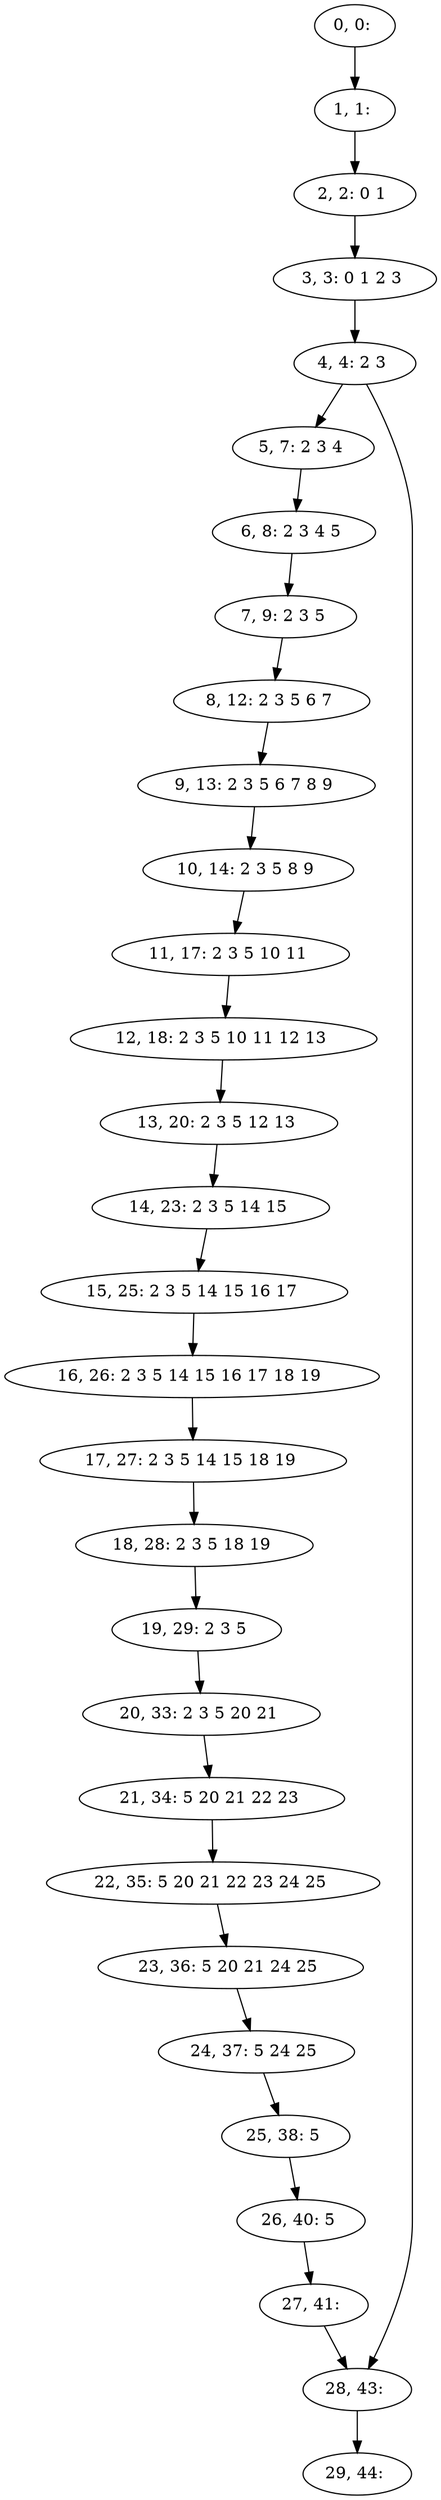 digraph G {
0[label="0, 0: "];
1[label="1, 1: "];
2[label="2, 2: 0 1 "];
3[label="3, 3: 0 1 2 3 "];
4[label="4, 4: 2 3 "];
5[label="5, 7: 2 3 4 "];
6[label="6, 8: 2 3 4 5 "];
7[label="7, 9: 2 3 5 "];
8[label="8, 12: 2 3 5 6 7 "];
9[label="9, 13: 2 3 5 6 7 8 9 "];
10[label="10, 14: 2 3 5 8 9 "];
11[label="11, 17: 2 3 5 10 11 "];
12[label="12, 18: 2 3 5 10 11 12 13 "];
13[label="13, 20: 2 3 5 12 13 "];
14[label="14, 23: 2 3 5 14 15 "];
15[label="15, 25: 2 3 5 14 15 16 17 "];
16[label="16, 26: 2 3 5 14 15 16 17 18 19 "];
17[label="17, 27: 2 3 5 14 15 18 19 "];
18[label="18, 28: 2 3 5 18 19 "];
19[label="19, 29: 2 3 5 "];
20[label="20, 33: 2 3 5 20 21 "];
21[label="21, 34: 5 20 21 22 23 "];
22[label="22, 35: 5 20 21 22 23 24 25 "];
23[label="23, 36: 5 20 21 24 25 "];
24[label="24, 37: 5 24 25 "];
25[label="25, 38: 5 "];
26[label="26, 40: 5 "];
27[label="27, 41: "];
28[label="28, 43: "];
29[label="29, 44: "];
0->1 ;
1->2 ;
2->3 ;
3->4 ;
4->5 ;
4->28 ;
5->6 ;
6->7 ;
7->8 ;
8->9 ;
9->10 ;
10->11 ;
11->12 ;
12->13 ;
13->14 ;
14->15 ;
15->16 ;
16->17 ;
17->18 ;
18->19 ;
19->20 ;
20->21 ;
21->22 ;
22->23 ;
23->24 ;
24->25 ;
25->26 ;
26->27 ;
27->28 ;
28->29 ;
}
